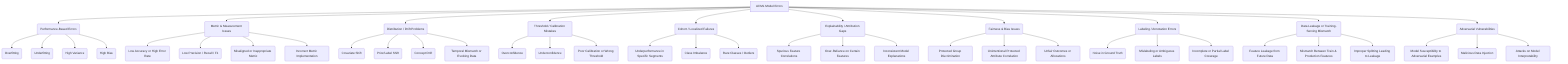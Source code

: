 flowchart TB
    A[All ML Model Errors] --> B(Performance-Based Errors)
    B --> B1(Overfitting)
    B --> B2(Underfitting)
    B --> B3(High Variance)
    B --> B4(High Bias)

    A --> C(Metric & Measurement Issues)
    C --> C1(Low Accuracy or High Error Rate)
    C --> C2(Low Precision / Recall / F1)
    C --> C3(Misaligned or Inappropriate Metric)
    C --> C4(Incorrect Metric Implementation)

    A --> D(Distribution / Drift Problems)
    D --> D1(Covariate Shift)
    D --> D2(Prior/Label Shift)
    D --> D3(Concept Drift)
    D --> D4(Temporal Mismatch or Evolving Data)

    A --> E(Threshold / Calibration Mistakes)
    E --> E1(Overconfidence)
    E --> E2(Underconfidence)
    E --> E3(Poor Calibration or Wrong Threshold)

    A --> F(Cohort / Localized Failures)
    F --> F1(Underperformance in Specific Segments)
    F --> F2(Class Imbalance)
    F --> F3(Rare Classes / Outliers)

    A --> G(Explainability / Attribution Gaps)
    G --> G1(Spurious Feature Correlations)
    G --> G2(Over-Reliance on Certain Features)
    G --> G3(Inconsistent Model Explanations)

    A --> H(Fairness & Bias Issues)
    H --> H1(Protected Group Discrimination)
    H --> H2(Unintentional Protected Attribute Correlation)
    H --> H3(Unfair Outcomes or Allocations)

    A --> I(Labeling / Annotation Errors)
    I --> I1(Noise in Ground Truth)
    I --> I2(Mislabeling or Ambiguous Labels)
    I --> I3(Incomplete or Partial Label Coverage)

    A --> J(Data Leakage or Training-Serving Mismatch)
    J --> J1(Feature Leakage from Future Data)
    J --> J2(Mismatch Between Train & Production Features)
    J --> J3(Improper Splitting Leading to Leakage)

    A --> K(Adversarial Vulnerabilities)
    K --> K1(Model Susceptibility to Adversarial Examples)
    K --> K2(Malicious Data Injection)
    K --> K3(Attacks on Model Interpretability)
